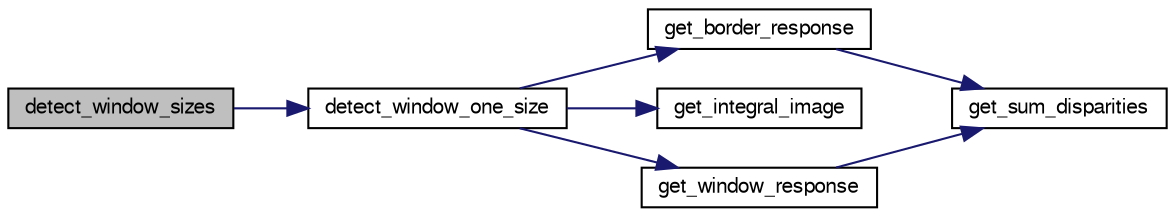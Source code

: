 digraph "detect_window_sizes"
{
  edge [fontname="FreeSans",fontsize="10",labelfontname="FreeSans",labelfontsize="10"];
  node [fontname="FreeSans",fontsize="10",shape=record];
  rankdir="LR";
  Node1 [label="detect_window_sizes",height=0.2,width=0.4,color="black", fillcolor="grey75", style="filled", fontcolor="black"];
  Node1 -> Node2 [color="midnightblue",fontsize="10",style="solid",fontname="FreeSans"];
  Node2 [label="detect_window_one_size",height=0.2,width=0.4,color="black", fillcolor="white", style="filled",URL="$detect__window_8c.html#a4768d05b0fbd586efc9d66d4e6713724"];
  Node2 -> Node3 [color="midnightblue",fontsize="10",style="solid",fontname="FreeSans"];
  Node3 [label="get_border_response",height=0.2,width=0.4,color="black", fillcolor="white", style="filled",URL="$detect__window_8c.html#a44b1391d6d18f1408ab9a17ebebd6687"];
  Node3 -> Node4 [color="midnightblue",fontsize="10",style="solid",fontname="FreeSans"];
  Node4 [label="get_sum_disparities",height=0.2,width=0.4,color="black", fillcolor="white", style="filled",URL="$detect__window_8c.html#a43d41976f62300cb900a8a43e0e1947e"];
  Node2 -> Node5 [color="midnightblue",fontsize="10",style="solid",fontname="FreeSans"];
  Node5 [label="get_integral_image",height=0.2,width=0.4,color="black", fillcolor="white", style="filled",URL="$detect__window_8c.html#aa749b2471e961c6b426b030ebc9a278d"];
  Node2 -> Node6 [color="midnightblue",fontsize="10",style="solid",fontname="FreeSans"];
  Node6 [label="get_window_response",height=0.2,width=0.4,color="black", fillcolor="white", style="filled",URL="$detect__window_8c.html#ae7f2c9f25beb12d41e3169a2785d794a"];
  Node6 -> Node4 [color="midnightblue",fontsize="10",style="solid",fontname="FreeSans"];
}
